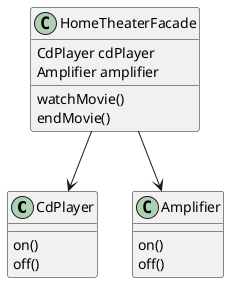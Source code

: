 @startuml


class CdPlayer{
    on()
    off()
}

class Amplifier{
    on()
    off()
}

class HomeTheaterFacade{
    CdPlayer cdPlayer
    Amplifier amplifier
    watchMovie()
    endMovie()
}

HomeTheaterFacade --> CdPlayer
HomeTheaterFacade --> Amplifier
@enduml